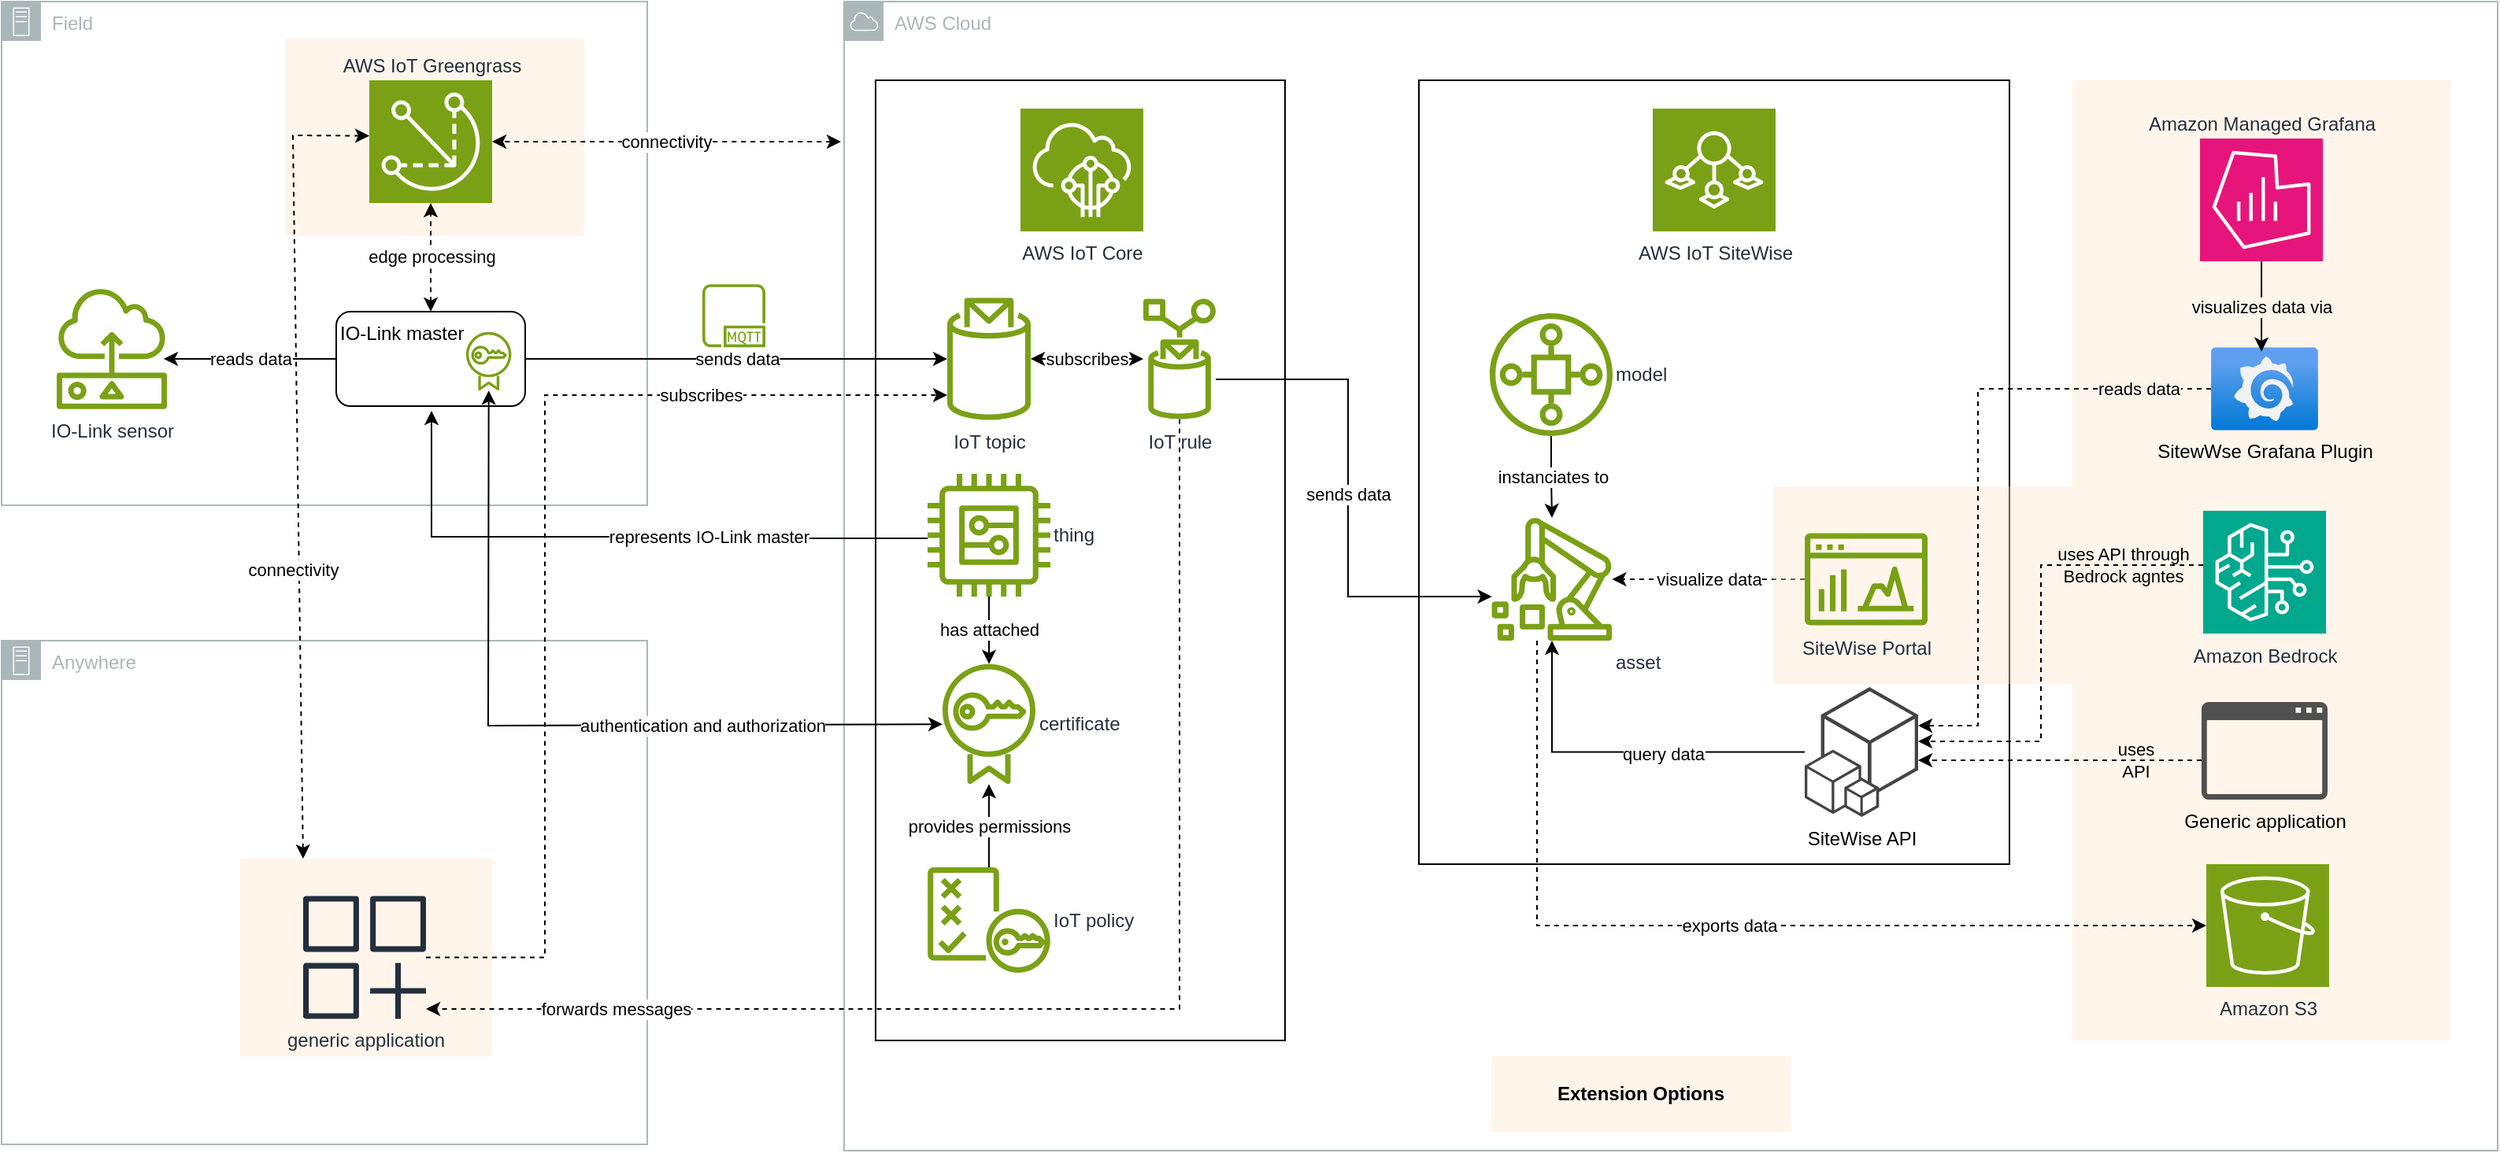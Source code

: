 <mxfile version="26.0.12" pages="2">
  <diagram name="Page-1" id="C6y82SUI9EZybyrPN-1k">
    <mxGraphModel dx="2179" dy="601" grid="1" gridSize="10" guides="1" tooltips="1" connect="1" arrows="1" fold="1" page="1" pageScale="1" pageWidth="850" pageHeight="1100" math="0" shadow="0">
      <root>
        <mxCell id="0" />
        <mxCell id="1" parent="0" />
        <mxCell id="KX-Zyq8FnDFm3sMZBiW9-1" value="Anywhere" style="sketch=0;outlineConnect=0;gradientColor=none;html=1;whiteSpace=wrap;fontSize=12;fontStyle=0;shape=mxgraph.aws4.group;grIcon=mxgraph.aws4.group_on_premise;strokeColor=#AAB7B8;fillColor=none;verticalAlign=top;align=left;spacingLeft=30;fontColor=#AAB7B8;dashed=0;" parent="1" vertex="1">
          <mxGeometry x="-425" y="546" width="410" height="320" as="geometry" />
        </mxCell>
        <mxCell id="ur1-Jj-tgkY6aSvv_yTd-15" value="" style="rounded=0;whiteSpace=wrap;html=1;fillColor=#ffe6cc;strokeColor=none;opacity=40;" parent="1" vertex="1">
          <mxGeometry x="-273.5" y="684.5" width="160" height="125.5" as="geometry" />
        </mxCell>
        <mxCell id="kGXVVBS_KSktztfMy0yq-3" value="AWS Cloud" style="sketch=0;outlineConnect=0;gradientColor=none;html=1;whiteSpace=wrap;fontSize=12;fontStyle=0;shape=mxgraph.aws4.group;grIcon=mxgraph.aws4.group_aws_cloud;strokeColor=#AAB7B8;fillColor=none;verticalAlign=top;align=left;spacingLeft=30;fontColor=#AAB7B8;dashed=0;" parent="1" vertex="1">
          <mxGeometry x="110" y="140" width="1050" height="730" as="geometry" />
        </mxCell>
        <mxCell id="EfZzKLjjXhhsiKxFBeHn-30" value="" style="rounded=0;whiteSpace=wrap;html=1;fillColor=#ffe6cc;strokeColor=none;labelPosition=center;verticalLabelPosition=bottom;align=center;verticalAlign=top;opacity=40;" parent="1" vertex="1">
          <mxGeometry x="890" y="190" width="240" height="610" as="geometry" />
        </mxCell>
        <mxCell id="kGXVVBS_KSktztfMy0yq-47" value="" style="rounded=0;whiteSpace=wrap;html=1;" parent="1" vertex="1">
          <mxGeometry x="130" y="190" width="260" height="610" as="geometry" />
        </mxCell>
        <mxCell id="kGXVVBS_KSktztfMy0yq-19" value="Field" style="sketch=0;outlineConnect=0;gradientColor=none;html=1;whiteSpace=wrap;fontSize=12;fontStyle=0;shape=mxgraph.aws4.group;grIcon=mxgraph.aws4.group_on_premise;strokeColor=#AAB7B8;fillColor=none;verticalAlign=top;align=left;spacingLeft=30;fontColor=#AAB7B8;dashed=0;" parent="1" vertex="1">
          <mxGeometry x="-425" y="140" width="410" height="320" as="geometry" />
        </mxCell>
        <mxCell id="kGXVVBS_KSktztfMy0yq-15" value="" style="rounded=0;whiteSpace=wrap;html=1;" parent="1" vertex="1">
          <mxGeometry x="475" y="190" width="375" height="498" as="geometry" />
        </mxCell>
        <mxCell id="kGXVVBS_KSktztfMy0yq-12" value="sends data" style="edgeStyle=orthogonalEdgeStyle;rounded=0;orthogonalLoop=1;jettySize=auto;html=1;" parent="1" source="EfZzKLjjXhhsiKxFBeHn-36" target="EfZzKLjjXhhsiKxFBeHn-4" edge="1">
          <mxGeometry relative="1" as="geometry">
            <mxPoint x="320" y="247" as="targetPoint" />
            <Array as="points">
              <mxPoint x="430" y="380" />
              <mxPoint x="430" y="518" />
            </Array>
          </mxGeometry>
        </mxCell>
        <mxCell id="kGXVVBS_KSktztfMy0yq-4" value="AWS IoT Core" style="sketch=0;points=[[0,0,0],[0.25,0,0],[0.5,0,0],[0.75,0,0],[1,0,0],[0,1,0],[0.25,1,0],[0.5,1,0],[0.75,1,0],[1,1,0],[0,0.25,0],[0,0.5,0],[0,0.75,0],[1,0.25,0],[1,0.5,0],[1,0.75,0]];outlineConnect=0;fontColor=#232F3E;fillColor=#7AA116;strokeColor=#ffffff;dashed=0;verticalLabelPosition=bottom;verticalAlign=top;align=center;html=1;fontSize=12;fontStyle=0;aspect=fixed;shape=mxgraph.aws4.resourceIcon;resIcon=mxgraph.aws4.iot_core;" parent="1" vertex="1">
          <mxGeometry x="222" y="208" width="78" height="78" as="geometry" />
        </mxCell>
        <mxCell id="kGXVVBS_KSktztfMy0yq-24" value="certificate" style="sketch=0;outlineConnect=0;fontColor=#232F3E;gradientColor=none;fillColor=#7AA116;strokeColor=none;dashed=0;verticalLabelPosition=middle;verticalAlign=middle;align=left;html=1;fontSize=12;fontStyle=0;aspect=fixed;pointerEvents=1;shape=mxgraph.aws4.certificate_manager;labelPosition=right;" parent="1" vertex="1">
          <mxGeometry x="172.5" y="560" width="59" height="78" as="geometry" />
        </mxCell>
        <mxCell id="kGXVVBS_KSktztfMy0yq-25" value="" style="sketch=0;outlineConnect=0;fontColor=#232F3E;gradientColor=none;fillColor=#7AA116;strokeColor=none;dashed=0;verticalLabelPosition=bottom;verticalAlign=top;align=center;html=1;fontSize=12;fontStyle=0;aspect=fixed;pointerEvents=1;shape=mxgraph.aws4.mqtt_protocol;" parent="1" vertex="1">
          <mxGeometry x="20" y="319.6" width="40" height="40" as="geometry" />
        </mxCell>
        <mxCell id="kGXVVBS_KSktztfMy0yq-31" value="represents IO-Link master" style="edgeStyle=orthogonalEdgeStyle;rounded=0;orthogonalLoop=1;jettySize=auto;html=1;" parent="1" edge="1">
          <mxGeometry x="-0.293" relative="1" as="geometry">
            <mxPoint x="-152" y="400" as="targetPoint" />
            <Array as="points">
              <mxPoint x="30" y="481" />
              <mxPoint x="30" y="480" />
              <mxPoint x="-152" y="480" />
            </Array>
            <mxPoint x="163" y="481" as="sourcePoint" />
            <mxPoint as="offset" />
          </mxGeometry>
        </mxCell>
        <mxCell id="kGXVVBS_KSktztfMy0yq-33" value="has attached" style="edgeStyle=orthogonalEdgeStyle;rounded=0;orthogonalLoop=1;jettySize=auto;html=1;" parent="1" source="kGXVVBS_KSktztfMy0yq-26" target="kGXVVBS_KSktztfMy0yq-24" edge="1">
          <mxGeometry relative="1" as="geometry" />
        </mxCell>
        <mxCell id="kGXVVBS_KSktztfMy0yq-26" value="thing" style="sketch=0;outlineConnect=0;fontColor=#232F3E;gradientColor=none;fillColor=#7AA116;strokeColor=none;dashed=0;verticalLabelPosition=middle;verticalAlign=middle;align=left;html=1;fontSize=12;fontStyle=0;aspect=fixed;pointerEvents=1;shape=mxgraph.aws4.generic;labelPosition=right;" parent="1" vertex="1">
          <mxGeometry x="163" y="440" width="78" height="78" as="geometry" />
        </mxCell>
        <mxCell id="kGXVVBS_KSktztfMy0yq-37" value="provides permissions" style="edgeStyle=orthogonalEdgeStyle;rounded=0;orthogonalLoop=1;jettySize=auto;html=1;" parent="1" source="kGXVVBS_KSktztfMy0yq-36" target="kGXVVBS_KSktztfMy0yq-24" edge="1">
          <mxGeometry relative="1" as="geometry" />
        </mxCell>
        <mxCell id="kGXVVBS_KSktztfMy0yq-36" value="IoT policy" style="sketch=0;outlineConnect=0;fontColor=#232F3E;gradientColor=none;fillColor=#7AA116;strokeColor=none;dashed=0;verticalLabelPosition=middle;verticalAlign=middle;align=left;html=1;fontSize=12;fontStyle=0;aspect=fixed;pointerEvents=1;shape=mxgraph.aws4.policy;labelPosition=right;" parent="1" vertex="1">
          <mxGeometry x="163" y="690" width="78" height="67" as="geometry" />
        </mxCell>
        <mxCell id="kGXVVBS_KSktztfMy0yq-46" value="reads data" style="edgeStyle=orthogonalEdgeStyle;rounded=0;orthogonalLoop=1;jettySize=auto;html=1;" parent="1" source="kGXVVBS_KSktztfMy0yq-41" edge="1">
          <mxGeometry relative="1" as="geometry">
            <mxPoint x="-322" y="367" as="targetPoint" />
          </mxGeometry>
        </mxCell>
        <mxCell id="EfZzKLjjXhhsiKxFBeHn-38" value="sends data" style="edgeStyle=orthogonalEdgeStyle;rounded=0;orthogonalLoop=1;jettySize=auto;html=1;" parent="1" source="kGXVVBS_KSktztfMy0yq-41" target="EfZzKLjjXhhsiKxFBeHn-37" edge="1">
          <mxGeometry relative="1" as="geometry">
            <mxPoint as="offset" />
          </mxGeometry>
        </mxCell>
        <mxCell id="kGXVVBS_KSktztfMy0yq-41" value="IO-Link master" style="rounded=1;whiteSpace=wrap;html=1;align=left;verticalAlign=top;" parent="1" vertex="1">
          <mxGeometry x="-212.5" y="337" width="120" height="60" as="geometry" />
        </mxCell>
        <mxCell id="kGXVVBS_KSktztfMy0yq-34" value="" style="sketch=0;outlineConnect=0;fontColor=#232F3E;gradientColor=none;fillColor=#7AA116;strokeColor=none;dashed=0;verticalLabelPosition=bottom;verticalAlign=top;align=center;html=1;fontSize=12;fontStyle=0;aspect=fixed;pointerEvents=1;shape=mxgraph.aws4.certificate_manager;" parent="1" vertex="1">
          <mxGeometry x="-130" y="349.5" width="28.74" height="38" as="geometry" />
        </mxCell>
        <mxCell id="EfZzKLjjXhhsiKxFBeHn-1" value="IO-Link sensor" style="sketch=0;outlineConnect=0;fontColor=#232F3E;gradientColor=none;fillColor=#7AA116;strokeColor=none;dashed=0;verticalLabelPosition=bottom;verticalAlign=top;align=center;html=1;fontSize=12;fontStyle=0;aspect=fixed;pointerEvents=1;shape=mxgraph.aws4.sensor;" parent="1" vertex="1">
          <mxGeometry x="-390" y="321" width="70" height="78" as="geometry" />
        </mxCell>
        <mxCell id="EfZzKLjjXhhsiKxFBeHn-7" value="instanciates to" style="edgeStyle=orthogonalEdgeStyle;rounded=0;orthogonalLoop=1;jettySize=auto;html=1;" parent="1" source="EfZzKLjjXhhsiKxFBeHn-2" target="EfZzKLjjXhhsiKxFBeHn-4" edge="1">
          <mxGeometry relative="1" as="geometry" />
        </mxCell>
        <mxCell id="EfZzKLjjXhhsiKxFBeHn-2" value="model" style="sketch=0;outlineConnect=0;fontColor=#232F3E;gradientColor=none;fillColor=#7AA116;strokeColor=none;dashed=0;verticalLabelPosition=middle;verticalAlign=middle;align=left;html=1;fontSize=12;fontStyle=0;aspect=fixed;pointerEvents=1;shape=mxgraph.aws4.iot_sitewise_asset_model;labelPosition=right;" parent="1" vertex="1">
          <mxGeometry x="520" y="338" width="78" height="78" as="geometry" />
        </mxCell>
        <mxCell id="EfZzKLjjXhhsiKxFBeHn-3" value="AWS IoT SiteWise" style="sketch=0;points=[[0,0,0],[0.25,0,0],[0.5,0,0],[0.75,0,0],[1,0,0],[0,1,0],[0.25,1,0],[0.5,1,0],[0.75,1,0],[1,1,0],[0,0.25,0],[0,0.5,0],[0,0.75,0],[1,0.25,0],[1,0.5,0],[1,0.75,0]];outlineConnect=0;fontColor=#232F3E;fillColor=light-dark(#7aa116, #61820b);strokeColor=#ffffff;dashed=0;verticalLabelPosition=bottom;verticalAlign=top;align=center;html=1;fontSize=12;fontStyle=0;aspect=fixed;shape=mxgraph.aws4.resourceIcon;resIcon=mxgraph.aws4.iot_sitewise;" parent="1" vertex="1">
          <mxGeometry x="623.5" y="208" width="78" height="78" as="geometry" />
        </mxCell>
        <mxCell id="EfZzKLjjXhhsiKxFBeHn-19" value="exports data" style="edgeStyle=orthogonalEdgeStyle;rounded=0;orthogonalLoop=1;jettySize=auto;html=1;entryX=0;entryY=0.5;entryDx=0;entryDy=0;entryPerimeter=0;dashed=1;" parent="1" source="EfZzKLjjXhhsiKxFBeHn-4" target="EfZzKLjjXhhsiKxFBeHn-18" edge="1">
          <mxGeometry relative="1" as="geometry">
            <Array as="points">
              <mxPoint x="550" y="727" />
            </Array>
          </mxGeometry>
        </mxCell>
        <mxCell id="EfZzKLjjXhhsiKxFBeHn-4" value="asset" style="sketch=0;outlineConnect=0;fontColor=#232F3E;gradientColor=none;fillColor=#7AA116;strokeColor=none;dashed=0;verticalLabelPosition=bottom;verticalAlign=top;align=left;html=1;fontSize=12;fontStyle=0;aspect=fixed;pointerEvents=1;shape=mxgraph.aws4.iot_sitewise_asset;labelPosition=right;" parent="1" vertex="1">
          <mxGeometry x="521" y="468" width="77" height="78" as="geometry" />
        </mxCell>
        <mxCell id="EfZzKLjjXhhsiKxFBeHn-8" value="authentication and authorization" style="endArrow=classic;startArrow=classic;html=1;rounded=0;" parent="1" source="kGXVVBS_KSktztfMy0yq-24" target="kGXVVBS_KSktztfMy0yq-34" edge="1">
          <mxGeometry x="-0.392" width="50" height="50" relative="1" as="geometry">
            <mxPoint x="-177.5" y="600" as="sourcePoint" />
            <mxPoint x="-127.5" y="550" as="targetPoint" />
            <Array as="points">
              <mxPoint x="-116" y="600" />
            </Array>
            <mxPoint as="offset" />
          </mxGeometry>
        </mxCell>
        <mxCell id="EfZzKLjjXhhsiKxFBeHn-11" value="visualize data" style="edgeStyle=orthogonalEdgeStyle;rounded=0;orthogonalLoop=1;jettySize=auto;html=1;dashed=1;" parent="1" source="EfZzKLjjXhhsiKxFBeHn-9" target="EfZzKLjjXhhsiKxFBeHn-4" edge="1">
          <mxGeometry x="-0.005" relative="1" as="geometry">
            <mxPoint as="offset" />
          </mxGeometry>
        </mxCell>
        <mxCell id="EfZzKLjjXhhsiKxFBeHn-12" value="query data" style="edgeStyle=orthogonalEdgeStyle;rounded=0;orthogonalLoop=1;jettySize=auto;html=1;" parent="1" source="EfZzKLjjXhhsiKxFBeHn-10" target="EfZzKLjjXhhsiKxFBeHn-4" edge="1">
          <mxGeometry x="-0.222" y="1" relative="1" as="geometry">
            <mxPoint as="offset" />
          </mxGeometry>
        </mxCell>
        <mxCell id="EfZzKLjjXhhsiKxFBeHn-10" value="SiteWise API" style="outlineConnect=0;dashed=0;verticalLabelPosition=bottom;verticalAlign=top;align=center;html=1;shape=mxgraph.aws3.cli;fillColor=#444444;gradientColor=none;" parent="1" vertex="1">
          <mxGeometry x="720" y="575.5" width="72" height="82.5" as="geometry" />
        </mxCell>
        <mxCell id="EfZzKLjjXhhsiKxFBeHn-13" value="SitewWse Grafana Plugin" style="image;aspect=fixed;html=1;points=[];align=center;fontSize=12;image=img/lib/azure2/other/Grafana.svg;imageBorder=none;imageBackground=none;labelBackgroundColor=none;" parent="1" vertex="1">
          <mxGeometry x="978" y="359.6" width="68" height="52.8" as="geometry" />
        </mxCell>
        <mxCell id="EfZzKLjjXhhsiKxFBeHn-16" value="Amazon Bedrock" style="sketch=0;points=[[0,0,0],[0.25,0,0],[0.5,0,0],[0.75,0,0],[1,0,0],[0,1,0],[0.25,1,0],[0.5,1,0],[0.75,1,0],[1,1,0],[0,0.25,0],[0,0.5,0],[0,0.75,0],[1,0.25,0],[1,0.5,0],[1,0.75,0]];outlineConnect=0;fontColor=#232F3E;fillColor=#01A88D;strokeColor=#ffffff;dashed=0;verticalLabelPosition=bottom;verticalAlign=top;align=center;html=1;fontSize=12;fontStyle=0;aspect=fixed;shape=mxgraph.aws4.resourceIcon;resIcon=mxgraph.aws4.bedrock;" parent="1" vertex="1">
          <mxGeometry x="973" y="463.5" width="78" height="78" as="geometry" />
        </mxCell>
        <mxCell id="EfZzKLjjXhhsiKxFBeHn-18" value="Amazon S3" style="sketch=0;points=[[0,0,0],[0.25,0,0],[0.5,0,0],[0.75,0,0],[1,0,0],[0,1,0],[0.25,1,0],[0.5,1,0],[0.75,1,0],[1,1,0],[0,0.25,0],[0,0.5,0],[0,0.75,0],[1,0.25,0],[1,0.5,0],[1,0.75,0]];outlineConnect=0;fontColor=#232F3E;fillColor=#7AA116;strokeColor=#ffffff;dashed=0;verticalLabelPosition=bottom;verticalAlign=top;align=center;html=1;fontSize=12;fontStyle=0;aspect=fixed;shape=mxgraph.aws4.resourceIcon;resIcon=mxgraph.aws4.s3;" parent="1" vertex="1">
          <mxGeometry x="975" y="688" width="78" height="78" as="geometry" />
        </mxCell>
        <mxCell id="EfZzKLjjXhhsiKxFBeHn-20" value="Amazon Managed Grafana" style="sketch=0;points=[[0,0,0],[0.25,0,0],[0.5,0,0],[0.75,0,0],[1,0,0],[0,1,0],[0.25,1,0],[0.5,1,0],[0.75,1,0],[1,1,0],[0,0.25,0],[0,0.5,0],[0,0.75,0],[1,0.25,0],[1,0.5,0],[1,0.75,0]];points=[[0,0,0],[0.25,0,0],[0.5,0,0],[0.75,0,0],[1,0,0],[0,1,0],[0.25,1,0],[0.5,1,0],[0.75,1,0],[1,1,0],[0,0.25,0],[0,0.5,0],[0,0.75,0],[1,0.25,0],[1,0.5,0],[1,0.75,0]];outlineConnect=0;fontColor=#232F3E;fillColor=#E7157B;strokeColor=#ffffff;dashed=0;verticalLabelPosition=top;verticalAlign=bottom;align=center;html=1;fontSize=12;fontStyle=0;aspect=fixed;shape=mxgraph.aws4.resourceIcon;resIcon=mxgraph.aws4.managed_service_for_grafana;labelPosition=center;" parent="1" vertex="1">
          <mxGeometry x="971" y="227" width="78" height="78" as="geometry" />
        </mxCell>
        <mxCell id="EfZzKLjjXhhsiKxFBeHn-21" value="visualizes data via" style="edgeStyle=orthogonalEdgeStyle;rounded=0;orthogonalLoop=1;jettySize=auto;html=1;entryX=0.471;entryY=0.053;entryDx=0;entryDy=0;entryPerimeter=0;labelBackgroundColor=light-dark(#fef5ea, #ededed);" parent="1" source="EfZzKLjjXhhsiKxFBeHn-20" target="EfZzKLjjXhhsiKxFBeHn-13" edge="1">
          <mxGeometry relative="1" as="geometry" />
        </mxCell>
        <mxCell id="EfZzKLjjXhhsiKxFBeHn-31" value="" style="rounded=0;whiteSpace=wrap;html=1;fillColor=#ffe6cc;strokeColor=none;opacity=40;" parent="1" vertex="1">
          <mxGeometry x="700" y="448" width="190" height="125.5" as="geometry" />
        </mxCell>
        <mxCell id="EfZzKLjjXhhsiKxFBeHn-9" value="SiteWise Portal" style="sketch=0;outlineConnect=0;fontColor=#232F3E;gradientColor=none;fillColor=light-dark(#79a115, #B17DFF);strokeColor=none;dashed=0;verticalLabelPosition=bottom;verticalAlign=top;align=center;html=1;fontSize=12;fontStyle=0;aspect=fixed;pointerEvents=1;shape=mxgraph.aws4.opensearch_dashboards;" parent="1" vertex="1">
          <mxGeometry x="720" y="477.5" width="78" height="59" as="geometry" />
        </mxCell>
        <mxCell id="EfZzKLjjXhhsiKxFBeHn-15" value="reads data" style="edgeStyle=orthogonalEdgeStyle;rounded=0;orthogonalLoop=1;jettySize=auto;html=1;labelBackgroundColor=light-dark(#fef5ea, #ededed);dashed=1;" parent="1" source="EfZzKLjjXhhsiKxFBeHn-13" edge="1">
          <mxGeometry x="-0.771" relative="1" as="geometry">
            <mxPoint x="792" y="600" as="targetPoint" />
            <Array as="points">
              <mxPoint x="830" y="386" />
              <mxPoint x="830" y="600" />
            </Array>
            <mxPoint as="offset" />
          </mxGeometry>
        </mxCell>
        <mxCell id="EfZzKLjjXhhsiKxFBeHn-33" value="uses API through&lt;br&gt;Bedrock agntes" style="edgeStyle=orthogonalEdgeStyle;rounded=0;orthogonalLoop=1;jettySize=auto;html=1;labelBackgroundColor=none;dashed=1;" parent="1" source="EfZzKLjjXhhsiKxFBeHn-16" target="EfZzKLjjXhhsiKxFBeHn-10" edge="1">
          <mxGeometry x="-0.653" relative="1" as="geometry">
            <mxPoint x="800" y="610" as="targetPoint" />
            <Array as="points">
              <mxPoint x="870" y="498" />
              <mxPoint x="870" y="610" />
            </Array>
            <mxPoint as="offset" />
          </mxGeometry>
        </mxCell>
        <mxCell id="EfZzKLjjXhhsiKxFBeHn-35" value="uses&lt;br&gt;API" style="edgeStyle=orthogonalEdgeStyle;rounded=0;orthogonalLoop=1;jettySize=auto;html=1;labelBackgroundColor=none;dashed=1;" parent="1" edge="1">
          <mxGeometry x="-0.533" relative="1" as="geometry">
            <mxPoint x="972" y="622" as="sourcePoint" />
            <mxPoint x="792" y="622" as="targetPoint" />
            <Array as="points">
              <mxPoint x="930" y="622" />
              <mxPoint x="930" y="622" />
            </Array>
            <mxPoint as="offset" />
          </mxGeometry>
        </mxCell>
        <mxCell id="EfZzKLjjXhhsiKxFBeHn-34" value="Generic application" style="sketch=0;pointerEvents=1;shadow=0;dashed=0;html=1;strokeColor=none;fillColor=#505050;labelPosition=center;verticalLabelPosition=bottom;verticalAlign=top;outlineConnect=0;align=center;shape=mxgraph.office.concepts.application_generic;" parent="1" vertex="1">
          <mxGeometry x="972" y="585" width="80" height="62" as="geometry" />
        </mxCell>
        <mxCell id="EfZzKLjjXhhsiKxFBeHn-39" value="subscribes" style="edgeStyle=orthogonalEdgeStyle;rounded=0;orthogonalLoop=1;jettySize=auto;html=1;startArrow=classic;startFill=1;" parent="1" source="EfZzKLjjXhhsiKxFBeHn-36" target="EfZzKLjjXhhsiKxFBeHn-37" edge="1">
          <mxGeometry x="0.007" relative="1" as="geometry">
            <mxPoint as="offset" />
          </mxGeometry>
        </mxCell>
        <mxCell id="ur1-Jj-tgkY6aSvv_yTd-13" value="forwards messages" style="edgeStyle=orthogonalEdgeStyle;rounded=0;orthogonalLoop=1;jettySize=auto;html=1;dashed=1;" parent="1" source="EfZzKLjjXhhsiKxFBeHn-36" target="ur1-Jj-tgkY6aSvv_yTd-12" edge="1">
          <mxGeometry x="0.714" relative="1" as="geometry">
            <Array as="points">
              <mxPoint x="323" y="780" />
            </Array>
            <mxPoint x="-1" as="offset" />
          </mxGeometry>
        </mxCell>
        <mxCell id="EfZzKLjjXhhsiKxFBeHn-36" value="IoT rule" style="sketch=0;outlineConnect=0;fontColor=#232F3E;gradientColor=none;fillColor=#7AA116;strokeColor=none;dashed=0;verticalLabelPosition=bottom;verticalAlign=top;align=center;html=1;fontSize=12;fontStyle=0;aspect=fixed;pointerEvents=1;shape=mxgraph.aws4.rule;" parent="1" vertex="1">
          <mxGeometry x="300" y="328" width="46" height="78" as="geometry" />
        </mxCell>
        <mxCell id="EfZzKLjjXhhsiKxFBeHn-37" value="IoT topic" style="sketch=0;outlineConnect=0;fontColor=#232F3E;gradientColor=none;fillColor=#7AA116;strokeColor=none;dashed=0;verticalLabelPosition=bottom;verticalAlign=top;align=center;html=1;fontSize=12;fontStyle=0;aspect=fixed;pointerEvents=1;shape=mxgraph.aws4.topic_2;" parent="1" vertex="1">
          <mxGeometry x="175.5" y="328" width="53" height="78" as="geometry" />
        </mxCell>
        <mxCell id="ur1-Jj-tgkY6aSvv_yTd-2" value="" style="rounded=0;whiteSpace=wrap;html=1;fillColor=#ffe6cc;strokeColor=none;opacity=40;" parent="1" vertex="1">
          <mxGeometry x="-245" y="163.25" width="190" height="125.5" as="geometry" />
        </mxCell>
        <mxCell id="ur1-Jj-tgkY6aSvv_yTd-1" value="AWS IoT Greengrass" style="sketch=0;points=[[0,0,0],[0.25,0,0],[0.5,0,0],[0.75,0,0],[1,0,0],[0,1,0],[0.25,1,0],[0.5,1,0],[0.75,1,0],[1,1,0],[0,0.25,0],[0,0.5,0],[0,0.75,0],[1,0.25,0],[1,0.5,0],[1,0.75,0]];outlineConnect=0;fontColor=#232F3E;fillColor=#7AA116;strokeColor=#ffffff;dashed=0;verticalLabelPosition=top;verticalAlign=bottom;align=center;html=1;fontSize=12;fontStyle=0;aspect=fixed;shape=mxgraph.aws4.resourceIcon;resIcon=mxgraph.aws4.greengrass;labelPosition=center;" parent="1" vertex="1">
          <mxGeometry x="-191.5" y="190" width="78" height="78" as="geometry" />
        </mxCell>
        <mxCell id="ur1-Jj-tgkY6aSvv_yTd-4" value="&lt;div&gt;edge processing&lt;/div&gt;" style="endArrow=classic;startArrow=classic;html=1;rounded=0;exitX=0.5;exitY=0;exitDx=0;exitDy=0;entryX=0.5;entryY=1;entryDx=0;entryDy=0;entryPerimeter=0;dashed=1;" parent="1" source="kGXVVBS_KSktztfMy0yq-41" target="ur1-Jj-tgkY6aSvv_yTd-1" edge="1">
          <mxGeometry x="0.015" width="50" height="50" relative="1" as="geometry">
            <mxPoint x="230" y="450" as="sourcePoint" />
            <mxPoint x="280" y="400" as="targetPoint" />
            <mxPoint as="offset" />
          </mxGeometry>
        </mxCell>
        <mxCell id="ur1-Jj-tgkY6aSvv_yTd-5" value="Extension Options" style="rounded=0;whiteSpace=wrap;html=1;fillColor=#ffe6cc;strokeColor=none;labelPosition=center;verticalLabelPosition=middle;align=center;verticalAlign=middle;opacity=40;fontStyle=1" parent="1" vertex="1">
          <mxGeometry x="521" y="810" width="190" height="48" as="geometry" />
        </mxCell>
        <mxCell id="ur1-Jj-tgkY6aSvv_yTd-8" value="connectivity" style="endArrow=classic;startArrow=classic;html=1;rounded=0;entryX=1;entryY=0.5;entryDx=0;entryDy=0;entryPerimeter=0;dashed=1;" parent="1" target="ur1-Jj-tgkY6aSvv_yTd-1" edge="1">
          <mxGeometry width="50" height="50" relative="1" as="geometry">
            <mxPoint x="108" y="229" as="sourcePoint" />
            <mxPoint x="39.29" y="217" as="targetPoint" />
          </mxGeometry>
        </mxCell>
        <mxCell id="ur1-Jj-tgkY6aSvv_yTd-10" value="connectivity" style="endArrow=classic;startArrow=classic;html=1;rounded=0;dashed=1;entryX=0.25;entryY=0;entryDx=0;entryDy=0;" parent="1" target="ur1-Jj-tgkY6aSvv_yTd-15" edge="1">
          <mxGeometry x="0.273" y="-4" width="50" height="50" relative="1" as="geometry">
            <mxPoint x="-191.5" y="225.29" as="sourcePoint" />
            <mxPoint x="-340" y="225" as="targetPoint" />
            <Array as="points">
              <mxPoint x="-240" y="225" />
            </Array>
            <mxPoint y="1" as="offset" />
          </mxGeometry>
        </mxCell>
        <mxCell id="ur1-Jj-tgkY6aSvv_yTd-14" value="subscribes" style="edgeStyle=orthogonalEdgeStyle;rounded=0;orthogonalLoop=1;jettySize=auto;html=1;dashed=1;" parent="1" source="ur1-Jj-tgkY6aSvv_yTd-12" target="EfZzKLjjXhhsiKxFBeHn-37" edge="1">
          <mxGeometry x="0.542" relative="1" as="geometry">
            <Array as="points">
              <mxPoint x="-80" y="390" />
            </Array>
            <mxPoint x="1" as="offset" />
          </mxGeometry>
        </mxCell>
        <mxCell id="ur1-Jj-tgkY6aSvv_yTd-12" value="generic application" style="sketch=0;outlineConnect=0;fontColor=#232F3E;gradientColor=none;fillColor=#232F3D;strokeColor=none;dashed=0;verticalLabelPosition=bottom;verticalAlign=top;align=center;html=1;fontSize=12;fontStyle=0;aspect=fixed;pointerEvents=1;shape=mxgraph.aws4.generic_application;" parent="1" vertex="1">
          <mxGeometry x="-233.5" y="708.25" width="78" height="78" as="geometry" />
        </mxCell>
      </root>
    </mxGraphModel>
  </diagram>
  <diagram name="Copy of Page-1" id="blWVVCpTMHKWCKm_LC0x">
    <mxGraphModel dx="2084" dy="1072" grid="1" gridSize="10" guides="1" tooltips="1" connect="1" arrows="1" fold="1" page="1" pageScale="1" pageWidth="850" pageHeight="1100" math="0" shadow="0">
      <root>
        <mxCell id="xDjXt-QQ54AgnvHL98te-0" />
        <mxCell id="xDjXt-QQ54AgnvHL98te-1" parent="xDjXt-QQ54AgnvHL98te-0" />
        <mxCell id="xDjXt-QQ54AgnvHL98te-3" value="AWS Cloud" style="sketch=0;outlineConnect=0;gradientColor=none;html=1;whiteSpace=wrap;fontSize=12;fontStyle=0;shape=mxgraph.aws4.group;grIcon=mxgraph.aws4.group_aws_cloud;strokeColor=#AAB7B8;fillColor=none;verticalAlign=top;align=left;spacingLeft=30;fontColor=#AAB7B8;dashed=0;" vertex="1" parent="xDjXt-QQ54AgnvHL98te-1">
          <mxGeometry x="110" y="140" width="810" height="730" as="geometry" />
        </mxCell>
        <mxCell id="xDjXt-QQ54AgnvHL98te-5" value="" style="rounded=0;whiteSpace=wrap;html=1;" vertex="1" parent="xDjXt-QQ54AgnvHL98te-1">
          <mxGeometry x="130" y="190" width="260" height="610" as="geometry" />
        </mxCell>
        <mxCell id="xDjXt-QQ54AgnvHL98te-6" value="Feld" style="sketch=0;outlineConnect=0;gradientColor=none;html=1;whiteSpace=wrap;fontSize=12;fontStyle=0;shape=mxgraph.aws4.group;grIcon=mxgraph.aws4.group_on_premise;strokeColor=#AAB7B8;fillColor=none;verticalAlign=top;align=left;spacingLeft=30;fontColor=#AAB7B8;dashed=0;" vertex="1" parent="xDjXt-QQ54AgnvHL98te-1">
          <mxGeometry x="-425" y="140" width="410" height="320" as="geometry" />
        </mxCell>
        <mxCell id="xDjXt-QQ54AgnvHL98te-7" value="" style="rounded=0;whiteSpace=wrap;html=1;" vertex="1" parent="xDjXt-QQ54AgnvHL98te-1">
          <mxGeometry x="475" y="190" width="375" height="498" as="geometry" />
        </mxCell>
        <mxCell id="xDjXt-QQ54AgnvHL98te-8" value="sendet&lt;br&gt;Daten" style="edgeStyle=orthogonalEdgeStyle;rounded=0;orthogonalLoop=1;jettySize=auto;html=1;" edge="1" parent="xDjXt-QQ54AgnvHL98te-1" source="xDjXt-QQ54AgnvHL98te-44" target="xDjXt-QQ54AgnvHL98te-26">
          <mxGeometry relative="1" as="geometry">
            <mxPoint x="320" y="247" as="targetPoint" />
            <Array as="points">
              <mxPoint x="430" y="380" />
              <mxPoint x="430" y="518" />
            </Array>
          </mxGeometry>
        </mxCell>
        <mxCell id="xDjXt-QQ54AgnvHL98te-9" value="AWS IoT Core" style="sketch=0;points=[[0,0,0],[0.25,0,0],[0.5,0,0],[0.75,0,0],[1,0,0],[0,1,0],[0.25,1,0],[0.5,1,0],[0.75,1,0],[1,1,0],[0,0.25,0],[0,0.5,0],[0,0.75,0],[1,0.25,0],[1,0.5,0],[1,0.75,0]];outlineConnect=0;fontColor=#232F3E;fillColor=#7AA116;strokeColor=#ffffff;dashed=0;verticalLabelPosition=bottom;verticalAlign=top;align=center;html=1;fontSize=12;fontStyle=0;aspect=fixed;shape=mxgraph.aws4.resourceIcon;resIcon=mxgraph.aws4.iot_core;" vertex="1" parent="xDjXt-QQ54AgnvHL98te-1">
          <mxGeometry x="222" y="208" width="78" height="78" as="geometry" />
        </mxCell>
        <mxCell id="xDjXt-QQ54AgnvHL98te-10" value="Zertifikat" style="sketch=0;outlineConnect=0;fontColor=#232F3E;gradientColor=none;fillColor=#7AA116;strokeColor=none;dashed=0;verticalLabelPosition=middle;verticalAlign=middle;align=left;html=1;fontSize=12;fontStyle=0;aspect=fixed;pointerEvents=1;shape=mxgraph.aws4.certificate_manager;labelPosition=right;" vertex="1" parent="xDjXt-QQ54AgnvHL98te-1">
          <mxGeometry x="172.5" y="560" width="59" height="78" as="geometry" />
        </mxCell>
        <mxCell id="xDjXt-QQ54AgnvHL98te-11" value="" style="sketch=0;outlineConnect=0;fontColor=#232F3E;gradientColor=none;fillColor=#7AA116;strokeColor=none;dashed=0;verticalLabelPosition=bottom;verticalAlign=top;align=center;html=1;fontSize=12;fontStyle=0;aspect=fixed;pointerEvents=1;shape=mxgraph.aws4.mqtt_protocol;" vertex="1" parent="xDjXt-QQ54AgnvHL98te-1">
          <mxGeometry x="20" y="319.6" width="40" height="40" as="geometry" />
        </mxCell>
        <mxCell id="xDjXt-QQ54AgnvHL98te-12" value="repräsentiert IO-Link Master" style="edgeStyle=orthogonalEdgeStyle;rounded=0;orthogonalLoop=1;jettySize=auto;html=1;" edge="1" parent="xDjXt-QQ54AgnvHL98te-1">
          <mxGeometry x="-0.293" relative="1" as="geometry">
            <mxPoint x="-152" y="400" as="targetPoint" />
            <Array as="points">
              <mxPoint x="30" y="481" />
              <mxPoint x="30" y="480" />
              <mxPoint x="-152" y="480" />
            </Array>
            <mxPoint x="163" y="481" as="sourcePoint" />
            <mxPoint as="offset" />
          </mxGeometry>
        </mxCell>
        <mxCell id="xDjXt-QQ54AgnvHL98te-13" value="verfügt über" style="edgeStyle=orthogonalEdgeStyle;rounded=0;orthogonalLoop=1;jettySize=auto;html=1;" edge="1" parent="xDjXt-QQ54AgnvHL98te-1" source="xDjXt-QQ54AgnvHL98te-14" target="xDjXt-QQ54AgnvHL98te-10">
          <mxGeometry relative="1" as="geometry" />
        </mxCell>
        <mxCell id="xDjXt-QQ54AgnvHL98te-14" value="Objekt" style="sketch=0;outlineConnect=0;fontColor=#232F3E;gradientColor=none;fillColor=#7AA116;strokeColor=none;dashed=0;verticalLabelPosition=middle;verticalAlign=middle;align=left;html=1;fontSize=12;fontStyle=0;aspect=fixed;pointerEvents=1;shape=mxgraph.aws4.generic;labelPosition=right;" vertex="1" parent="xDjXt-QQ54AgnvHL98te-1">
          <mxGeometry x="163" y="440" width="78" height="78" as="geometry" />
        </mxCell>
        <mxCell id="xDjXt-QQ54AgnvHL98te-15" value="stellt Berechtigung bereit" style="edgeStyle=orthogonalEdgeStyle;rounded=0;orthogonalLoop=1;jettySize=auto;html=1;" edge="1" parent="xDjXt-QQ54AgnvHL98te-1" source="xDjXt-QQ54AgnvHL98te-16" target="xDjXt-QQ54AgnvHL98te-10">
          <mxGeometry relative="1" as="geometry" />
        </mxCell>
        <mxCell id="xDjXt-QQ54AgnvHL98te-16" value="IoT Richtlinie" style="sketch=0;outlineConnect=0;fontColor=#232F3E;gradientColor=none;fillColor=#7AA116;strokeColor=none;dashed=0;verticalLabelPosition=middle;verticalAlign=middle;align=left;html=1;fontSize=12;fontStyle=0;aspect=fixed;pointerEvents=1;shape=mxgraph.aws4.policy;labelPosition=right;" vertex="1" parent="xDjXt-QQ54AgnvHL98te-1">
          <mxGeometry x="163" y="690" width="78" height="67" as="geometry" />
        </mxCell>
        <mxCell id="xDjXt-QQ54AgnvHL98te-17" value="liest Daten" style="edgeStyle=orthogonalEdgeStyle;rounded=0;orthogonalLoop=1;jettySize=auto;html=1;" edge="1" parent="xDjXt-QQ54AgnvHL98te-1" source="xDjXt-QQ54AgnvHL98te-19">
          <mxGeometry relative="1" as="geometry">
            <mxPoint x="-322" y="367" as="targetPoint" />
          </mxGeometry>
        </mxCell>
        <mxCell id="xDjXt-QQ54AgnvHL98te-18" value="sendet Daten" style="edgeStyle=orthogonalEdgeStyle;rounded=0;orthogonalLoop=1;jettySize=auto;html=1;" edge="1" parent="xDjXt-QQ54AgnvHL98te-1" source="xDjXt-QQ54AgnvHL98te-19" target="xDjXt-QQ54AgnvHL98te-45">
          <mxGeometry relative="1" as="geometry" />
        </mxCell>
        <mxCell id="xDjXt-QQ54AgnvHL98te-19" value="IO-Link Master" style="rounded=1;whiteSpace=wrap;html=1;align=left;verticalAlign=top;" vertex="1" parent="xDjXt-QQ54AgnvHL98te-1">
          <mxGeometry x="-212.5" y="337" width="120" height="60" as="geometry" />
        </mxCell>
        <mxCell id="xDjXt-QQ54AgnvHL98te-20" value="" style="sketch=0;outlineConnect=0;fontColor=#232F3E;gradientColor=none;fillColor=#7AA116;strokeColor=none;dashed=0;verticalLabelPosition=bottom;verticalAlign=top;align=center;html=1;fontSize=12;fontStyle=0;aspect=fixed;pointerEvents=1;shape=mxgraph.aws4.certificate_manager;" vertex="1" parent="xDjXt-QQ54AgnvHL98te-1">
          <mxGeometry x="-130" y="349.5" width="28.74" height="38" as="geometry" />
        </mxCell>
        <mxCell id="xDjXt-QQ54AgnvHL98te-21" value="IO-Link Sensor" style="sketch=0;outlineConnect=0;fontColor=#232F3E;gradientColor=none;fillColor=#7AA116;strokeColor=none;dashed=0;verticalLabelPosition=bottom;verticalAlign=top;align=center;html=1;fontSize=12;fontStyle=0;aspect=fixed;pointerEvents=1;shape=mxgraph.aws4.sensor;" vertex="1" parent="xDjXt-QQ54AgnvHL98te-1">
          <mxGeometry x="-390" y="321" width="70" height="78" as="geometry" />
        </mxCell>
        <mxCell id="xDjXt-QQ54AgnvHL98te-22" value="wird instanziiert zu" style="edgeStyle=orthogonalEdgeStyle;rounded=0;orthogonalLoop=1;jettySize=auto;html=1;" edge="1" parent="xDjXt-QQ54AgnvHL98te-1" source="xDjXt-QQ54AgnvHL98te-23" target="xDjXt-QQ54AgnvHL98te-26">
          <mxGeometry relative="1" as="geometry" />
        </mxCell>
        <mxCell id="xDjXt-QQ54AgnvHL98te-23" value="Model" style="sketch=0;outlineConnect=0;fontColor=#232F3E;gradientColor=none;fillColor=#7AA116;strokeColor=none;dashed=0;verticalLabelPosition=middle;verticalAlign=middle;align=left;html=1;fontSize=12;fontStyle=0;aspect=fixed;pointerEvents=1;shape=mxgraph.aws4.iot_sitewise_asset_model;labelPosition=right;" vertex="1" parent="xDjXt-QQ54AgnvHL98te-1">
          <mxGeometry x="520" y="338" width="78" height="78" as="geometry" />
        </mxCell>
        <mxCell id="xDjXt-QQ54AgnvHL98te-24" value="AWS IoT SiteWise" style="sketch=0;points=[[0,0,0],[0.25,0,0],[0.5,0,0],[0.75,0,0],[1,0,0],[0,1,0],[0.25,1,0],[0.5,1,0],[0.75,1,0],[1,1,0],[0,0.25,0],[0,0.5,0],[0,0.75,0],[1,0.25,0],[1,0.5,0],[1,0.75,0]];outlineConnect=0;fontColor=#232F3E;fillColor=light-dark(#7aa116, #61820b);strokeColor=#ffffff;dashed=0;verticalLabelPosition=bottom;verticalAlign=top;align=center;html=1;fontSize=12;fontStyle=0;aspect=fixed;shape=mxgraph.aws4.resourceIcon;resIcon=mxgraph.aws4.iot_sitewise;" vertex="1" parent="xDjXt-QQ54AgnvHL98te-1">
          <mxGeometry x="623.5" y="208" width="78" height="78" as="geometry" />
        </mxCell>
        <mxCell id="xDjXt-QQ54AgnvHL98te-26" value="Komponente" style="sketch=0;outlineConnect=0;fontColor=#232F3E;gradientColor=none;fillColor=#7AA116;strokeColor=none;dashed=0;verticalLabelPosition=bottom;verticalAlign=top;align=left;html=1;fontSize=12;fontStyle=0;aspect=fixed;pointerEvents=1;shape=mxgraph.aws4.iot_sitewise_asset;labelPosition=right;" vertex="1" parent="xDjXt-QQ54AgnvHL98te-1">
          <mxGeometry x="521" y="468" width="77" height="78" as="geometry" />
        </mxCell>
        <mxCell id="xDjXt-QQ54AgnvHL98te-27" value="Authentifizierung und Autorisierung" style="endArrow=classic;startArrow=classic;html=1;rounded=0;" edge="1" parent="xDjXt-QQ54AgnvHL98te-1" source="xDjXt-QQ54AgnvHL98te-10" target="xDjXt-QQ54AgnvHL98te-20">
          <mxGeometry x="-0.392" width="50" height="50" relative="1" as="geometry">
            <mxPoint x="-177.5" y="600" as="sourcePoint" />
            <mxPoint x="-127.5" y="550" as="targetPoint" />
            <Array as="points">
              <mxPoint x="-116" y="600" />
            </Array>
            <mxPoint as="offset" />
          </mxGeometry>
        </mxCell>
        <mxCell id="xDjXt-QQ54AgnvHL98te-29" value="abfragen von &lt;br&gt;Komponenten und Daten" style="edgeStyle=orthogonalEdgeStyle;rounded=0;orthogonalLoop=1;jettySize=auto;html=1;" edge="1" parent="xDjXt-QQ54AgnvHL98te-1" source="xDjXt-QQ54AgnvHL98te-30" target="xDjXt-QQ54AgnvHL98te-26">
          <mxGeometry x="-0.222" y="1" relative="1" as="geometry">
            <mxPoint as="offset" />
          </mxGeometry>
        </mxCell>
        <mxCell id="xDjXt-QQ54AgnvHL98te-30" value="SiteWise API" style="outlineConnect=0;dashed=0;verticalLabelPosition=bottom;verticalAlign=top;align=center;html=1;shape=mxgraph.aws3.cli;fillColor=#444444;gradientColor=none;" vertex="1" parent="xDjXt-QQ54AgnvHL98te-1">
          <mxGeometry x="720" y="575.5" width="72" height="82.5" as="geometry" />
        </mxCell>
        <mxCell id="xDjXt-QQ54AgnvHL98te-42" value="abonniert" style="edgeStyle=orthogonalEdgeStyle;rounded=0;orthogonalLoop=1;jettySize=auto;html=1;startArrow=classic;startFill=1;" edge="1" parent="xDjXt-QQ54AgnvHL98te-1" source="xDjXt-QQ54AgnvHL98te-44" target="xDjXt-QQ54AgnvHL98te-45">
          <mxGeometry relative="1" as="geometry" />
        </mxCell>
        <mxCell id="xDjXt-QQ54AgnvHL98te-44" value="IoT Regel" style="sketch=0;outlineConnect=0;fontColor=#232F3E;gradientColor=none;fillColor=#7AA116;strokeColor=none;dashed=0;verticalLabelPosition=bottom;verticalAlign=top;align=center;html=1;fontSize=12;fontStyle=0;aspect=fixed;pointerEvents=1;shape=mxgraph.aws4.rule;" vertex="1" parent="xDjXt-QQ54AgnvHL98te-1">
          <mxGeometry x="300" y="328" width="46" height="78" as="geometry" />
        </mxCell>
        <mxCell id="xDjXt-QQ54AgnvHL98te-45" value="IoT Thema" style="sketch=0;outlineConnect=0;fontColor=#232F3E;gradientColor=none;fillColor=#7AA116;strokeColor=none;dashed=0;verticalLabelPosition=bottom;verticalAlign=top;align=center;html=1;fontSize=12;fontStyle=0;aspect=fixed;pointerEvents=1;shape=mxgraph.aws4.topic_2;" vertex="1" parent="xDjXt-QQ54AgnvHL98te-1">
          <mxGeometry x="175.5" y="328" width="53" height="78" as="geometry" />
        </mxCell>
      </root>
    </mxGraphModel>
  </diagram>
</mxfile>
